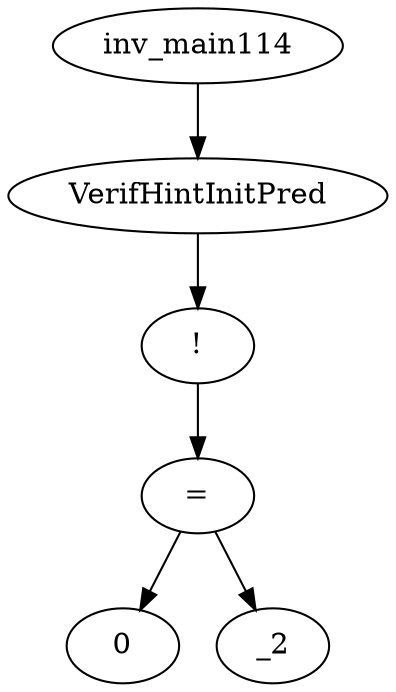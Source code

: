digraph dag {
0 [label="inv_main114"];
1 [label="VerifHintInitPred"];
2 [label="!"];
3 [label="="];
4 [label="0"];
5 [label="_2"];
0->1
1->2
2->3
3->5
3 -> 4
}
